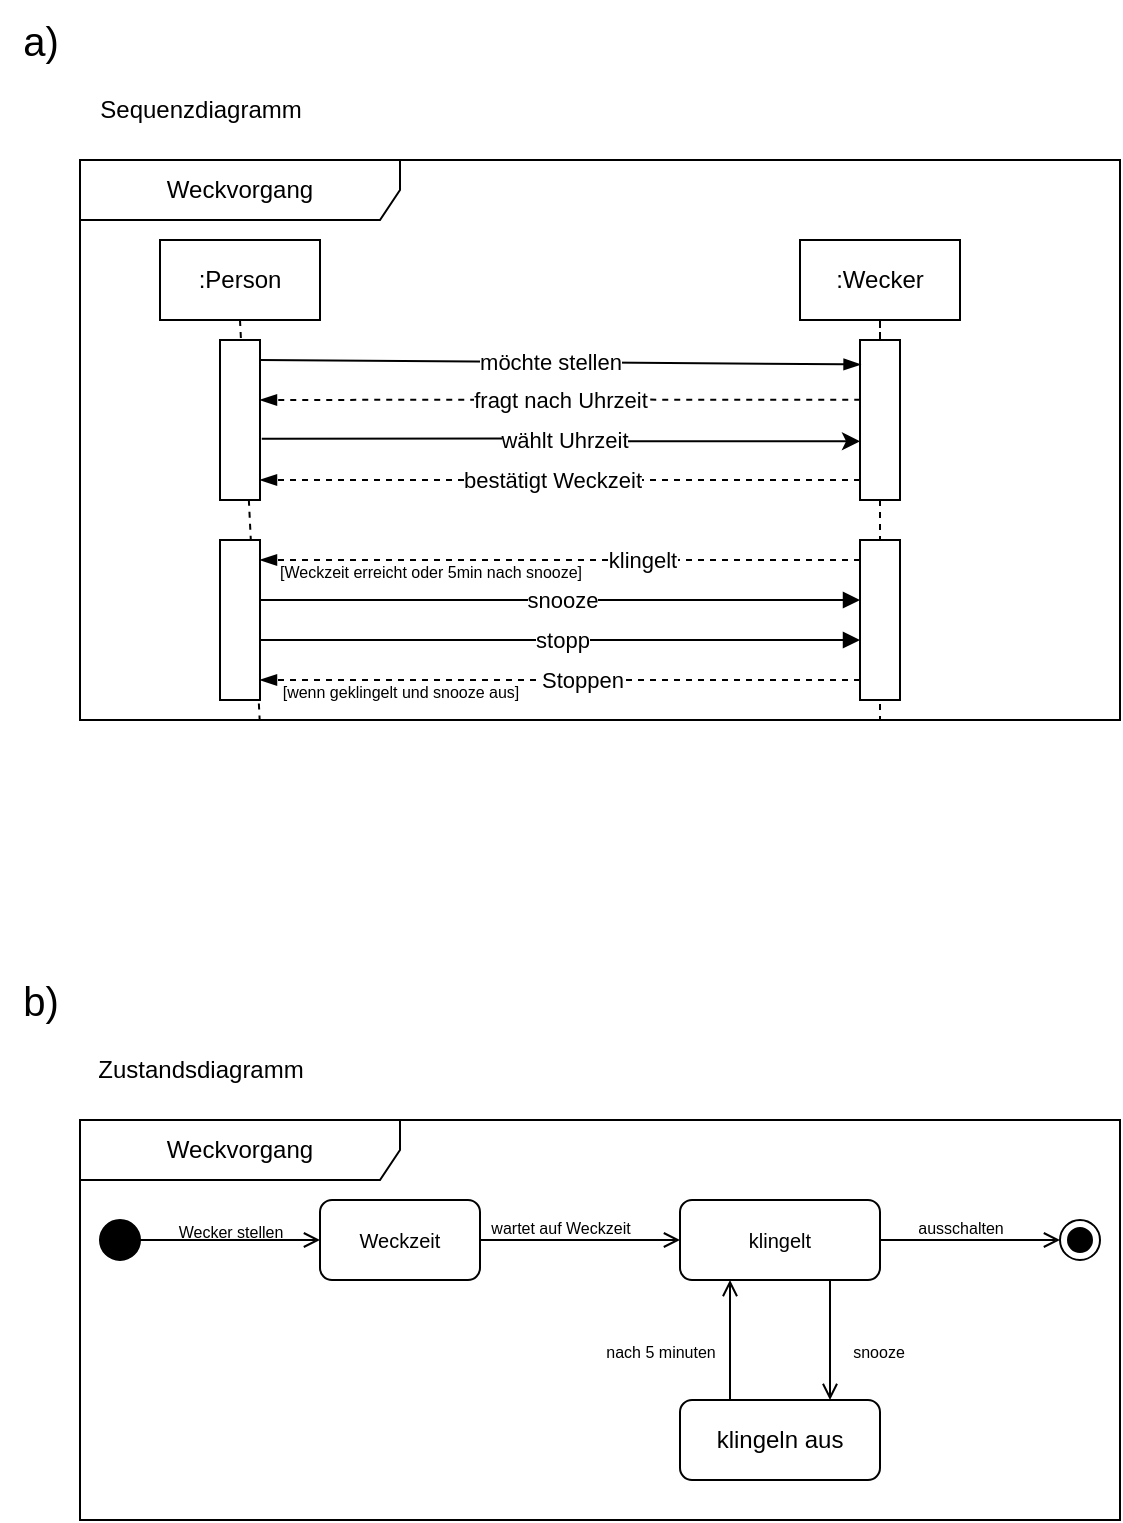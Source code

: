 <mxfile version="23.1.5" type="github">
  <diagram name="Seite-1" id="GvTUHWjstvscWMhDe_kN">
    <mxGraphModel dx="1841" dy="997" grid="1" gridSize="10" guides="1" tooltips="1" connect="1" arrows="1" fold="1" page="1" pageScale="1" pageWidth="827" pageHeight="1169" math="0" shadow="0">
      <root>
        <mxCell id="0" />
        <mxCell id="1" parent="0" />
        <mxCell id="gO6VHGq1Go1XwF48rv6a-1" value="Weckvorgang" style="shape=umlFrame;whiteSpace=wrap;html=1;pointerEvents=0;recursiveResize=0;container=1;collapsible=0;width=160;" vertex="1" parent="1">
          <mxGeometry x="40" y="120" width="520" height="280" as="geometry" />
        </mxCell>
        <mxCell id="gO6VHGq1Go1XwF48rv6a-5" value=":Person" style="rounded=0;whiteSpace=wrap;html=1;" vertex="1" parent="gO6VHGq1Go1XwF48rv6a-1">
          <mxGeometry x="40" y="40" width="80" height="40" as="geometry" />
        </mxCell>
        <mxCell id="gO6VHGq1Go1XwF48rv6a-39" value="" style="edgeStyle=orthogonalEdgeStyle;rounded=0;orthogonalLoop=1;jettySize=auto;html=1;endArrow=none;endFill=0;entryX=0.5;entryY=0;entryDx=0;entryDy=0;dashed=1;" edge="1" parent="gO6VHGq1Go1XwF48rv6a-1" source="gO6VHGq1Go1XwF48rv6a-6" target="gO6VHGq1Go1XwF48rv6a-13">
          <mxGeometry relative="1" as="geometry" />
        </mxCell>
        <mxCell id="gO6VHGq1Go1XwF48rv6a-6" value=":Wecker" style="whiteSpace=wrap;html=1;" vertex="1" parent="gO6VHGq1Go1XwF48rv6a-1">
          <mxGeometry x="360" y="40" width="80" height="40" as="geometry" />
        </mxCell>
        <mxCell id="gO6VHGq1Go1XwF48rv6a-8" value="" style="endArrow=none;dashed=1;html=1;rounded=0;exitX=0.5;exitY=1;exitDx=0;exitDy=0;entryX=-0.001;entryY=1.017;entryDx=0;entryDy=0;entryPerimeter=0;" edge="1" parent="gO6VHGq1Go1XwF48rv6a-1" source="gO6VHGq1Go1XwF48rv6a-5" target="gO6VHGq1Go1XwF48rv6a-38">
          <mxGeometry width="50" height="50" relative="1" as="geometry">
            <mxPoint x="230" y="110" as="sourcePoint" />
            <mxPoint x="280" y="60" as="targetPoint" />
          </mxGeometry>
        </mxCell>
        <mxCell id="gO6VHGq1Go1XwF48rv6a-9" value="" style="endArrow=none;dashed=1;html=1;rounded=0;" edge="1" parent="gO6VHGq1Go1XwF48rv6a-1" source="gO6VHGq1Go1XwF48rv6a-13">
          <mxGeometry width="50" height="50" relative="1" as="geometry">
            <mxPoint x="400" y="80" as="sourcePoint" />
            <mxPoint x="400" y="280" as="targetPoint" />
          </mxGeometry>
        </mxCell>
        <mxCell id="gO6VHGq1Go1XwF48rv6a-18" style="edgeStyle=orthogonalEdgeStyle;rounded=0;orthogonalLoop=1;jettySize=auto;html=1;exitX=0.971;exitY=0.635;exitDx=0;exitDy=0;entryX=-0.073;entryY=0.651;entryDx=0;entryDy=0;exitPerimeter=0;entryPerimeter=0;" edge="1" parent="gO6VHGq1Go1XwF48rv6a-1">
          <mxGeometry relative="1" as="geometry">
            <mxPoint x="90.88" y="139.34" as="sourcePoint" />
            <mxPoint x="390.0" y="140.62" as="targetPoint" />
            <Array as="points">
              <mxPoint x="241" y="139" />
              <mxPoint x="391" y="140" />
            </Array>
          </mxGeometry>
        </mxCell>
        <mxCell id="gO6VHGq1Go1XwF48rv6a-19" value="wählt Uhrzeit" style="edgeLabel;html=1;align=center;verticalAlign=middle;resizable=0;points=[];" vertex="1" connectable="0" parent="gO6VHGq1Go1XwF48rv6a-18">
          <mxGeometry x="0.003" y="1" relative="1" as="geometry">
            <mxPoint as="offset" />
          </mxGeometry>
        </mxCell>
        <mxCell id="gO6VHGq1Go1XwF48rv6a-12" value="" style="whiteSpace=wrap;html=1;" vertex="1" parent="gO6VHGq1Go1XwF48rv6a-1">
          <mxGeometry x="70" y="90" width="20" height="80" as="geometry" />
        </mxCell>
        <mxCell id="gO6VHGq1Go1XwF48rv6a-15" style="edgeStyle=orthogonalEdgeStyle;rounded=0;orthogonalLoop=1;jettySize=auto;html=1;exitX=0.006;exitY=0.373;exitDx=0;exitDy=0;dashed=1;endArrow=blockThin;endFill=1;exitPerimeter=0;" edge="1" parent="gO6VHGq1Go1XwF48rv6a-1" source="gO6VHGq1Go1XwF48rv6a-13">
          <mxGeometry relative="1" as="geometry">
            <mxPoint x="90" y="120" as="targetPoint" />
            <Array as="points">
              <mxPoint x="240" y="120" />
            </Array>
          </mxGeometry>
        </mxCell>
        <mxCell id="gO6VHGq1Go1XwF48rv6a-16" value="fragt nach Uhrzeit" style="edgeLabel;html=1;align=center;verticalAlign=middle;resizable=0;points=[];" vertex="1" connectable="0" parent="gO6VHGq1Go1XwF48rv6a-15">
          <mxGeometry x="0.028" y="-2" relative="1" as="geometry">
            <mxPoint x="4" y="2" as="offset" />
          </mxGeometry>
        </mxCell>
        <mxCell id="gO6VHGq1Go1XwF48rv6a-13" value="" style="whiteSpace=wrap;html=1;" vertex="1" parent="gO6VHGq1Go1XwF48rv6a-1">
          <mxGeometry x="390" y="90" width="20" height="80" as="geometry" />
        </mxCell>
        <mxCell id="gO6VHGq1Go1XwF48rv6a-10" value="" style="endArrow=blockThin;html=1;rounded=0;endFill=1;entryX=0.014;entryY=0.153;entryDx=0;entryDy=0;entryPerimeter=0;" edge="1" parent="gO6VHGq1Go1XwF48rv6a-1" target="gO6VHGq1Go1XwF48rv6a-13">
          <mxGeometry width="50" height="50" relative="1" as="geometry">
            <mxPoint x="90" y="100" as="sourcePoint" />
            <mxPoint x="390" y="100" as="targetPoint" />
          </mxGeometry>
        </mxCell>
        <mxCell id="gO6VHGq1Go1XwF48rv6a-17" value="möchte stellen" style="edgeLabel;html=1;align=center;verticalAlign=middle;resizable=0;points=[];" vertex="1" connectable="0" parent="gO6VHGq1Go1XwF48rv6a-10">
          <mxGeometry x="-0.038" relative="1" as="geometry">
            <mxPoint as="offset" />
          </mxGeometry>
        </mxCell>
        <mxCell id="gO6VHGq1Go1XwF48rv6a-20" style="edgeStyle=orthogonalEdgeStyle;rounded=0;orthogonalLoop=1;jettySize=auto;html=1;exitX=0.006;exitY=0.373;exitDx=0;exitDy=0;dashed=1;endArrow=blockThin;endFill=1;exitPerimeter=0;" edge="1" parent="gO6VHGq1Go1XwF48rv6a-1">
          <mxGeometry relative="1" as="geometry">
            <mxPoint x="390" y="160" as="sourcePoint" />
            <mxPoint x="90" y="160" as="targetPoint" />
            <Array as="points">
              <mxPoint x="240" y="160" />
            </Array>
          </mxGeometry>
        </mxCell>
        <mxCell id="gO6VHGq1Go1XwF48rv6a-21" value="bestätigt Weckzeit" style="edgeLabel;html=1;align=center;verticalAlign=middle;resizable=0;points=[];" vertex="1" connectable="0" parent="gO6VHGq1Go1XwF48rv6a-20">
          <mxGeometry x="0.028" y="-2" relative="1" as="geometry">
            <mxPoint y="2" as="offset" />
          </mxGeometry>
        </mxCell>
        <mxCell id="gO6VHGq1Go1XwF48rv6a-26" style="edgeStyle=orthogonalEdgeStyle;rounded=0;orthogonalLoop=1;jettySize=auto;html=1;entryX=0;entryY=0.5;entryDx=0;entryDy=0;endArrow=block;endFill=1;" edge="1" parent="gO6VHGq1Go1XwF48rv6a-1">
          <mxGeometry relative="1" as="geometry">
            <mxPoint x="90" y="220" as="sourcePoint" />
            <mxPoint x="390" y="220" as="targetPoint" />
          </mxGeometry>
        </mxCell>
        <mxCell id="gO6VHGq1Go1XwF48rv6a-27" value="snooze" style="edgeLabel;html=1;align=center;verticalAlign=middle;resizable=0;points=[];" vertex="1" connectable="0" parent="gO6VHGq1Go1XwF48rv6a-26">
          <mxGeometry x="0.002" relative="1" as="geometry">
            <mxPoint as="offset" />
          </mxGeometry>
        </mxCell>
        <mxCell id="gO6VHGq1Go1XwF48rv6a-22" value="" style="whiteSpace=wrap;html=1;" vertex="1" parent="gO6VHGq1Go1XwF48rv6a-1">
          <mxGeometry x="70" y="190" width="20" height="80" as="geometry" />
        </mxCell>
        <mxCell id="gO6VHGq1Go1XwF48rv6a-24" style="edgeStyle=orthogonalEdgeStyle;rounded=0;orthogonalLoop=1;jettySize=auto;html=1;exitX=0;exitY=0.25;exitDx=0;exitDy=0;entryX=1;entryY=0.25;entryDx=0;entryDy=0;dashed=1;endArrow=blockThin;endFill=1;" edge="1" parent="gO6VHGq1Go1XwF48rv6a-1">
          <mxGeometry relative="1" as="geometry">
            <mxPoint x="390" y="200" as="sourcePoint" />
            <mxPoint x="90" y="200" as="targetPoint" />
          </mxGeometry>
        </mxCell>
        <mxCell id="gO6VHGq1Go1XwF48rv6a-25" value="klingelt" style="edgeLabel;html=1;align=center;verticalAlign=middle;resizable=0;points=[];" vertex="1" connectable="0" parent="gO6VHGq1Go1XwF48rv6a-24">
          <mxGeometry x="0.005" y="1" relative="1" as="geometry">
            <mxPoint x="41" y="-1" as="offset" />
          </mxGeometry>
        </mxCell>
        <mxCell id="gO6VHGq1Go1XwF48rv6a-23" value="" style="whiteSpace=wrap;html=1;" vertex="1" parent="gO6VHGq1Go1XwF48rv6a-1">
          <mxGeometry x="390" y="190" width="20" height="80" as="geometry" />
        </mxCell>
        <mxCell id="gO6VHGq1Go1XwF48rv6a-31" value="&lt;font style=&quot;font-size: 8px;&quot;&gt;[Weckzeit erreicht oder 5min nach snooze]&lt;/font&gt;" style="text;html=1;align=center;verticalAlign=middle;resizable=0;points=[];autosize=1;strokeColor=none;fillColor=none;" vertex="1" parent="gO6VHGq1Go1XwF48rv6a-1">
          <mxGeometry x="90" y="190" width="170" height="30" as="geometry" />
        </mxCell>
        <mxCell id="gO6VHGq1Go1XwF48rv6a-32" style="edgeStyle=orthogonalEdgeStyle;rounded=0;orthogonalLoop=1;jettySize=auto;html=1;exitX=0;exitY=0.25;exitDx=0;exitDy=0;entryX=1;entryY=0.25;entryDx=0;entryDy=0;dashed=1;endArrow=blockThin;endFill=1;" edge="1" parent="gO6VHGq1Go1XwF48rv6a-1">
          <mxGeometry relative="1" as="geometry">
            <mxPoint x="390" y="260" as="sourcePoint" />
            <mxPoint x="90" y="260" as="targetPoint" />
          </mxGeometry>
        </mxCell>
        <mxCell id="gO6VHGq1Go1XwF48rv6a-33" value="Stoppen" style="edgeLabel;html=1;align=center;verticalAlign=middle;resizable=0;points=[];" vertex="1" connectable="0" parent="gO6VHGq1Go1XwF48rv6a-32">
          <mxGeometry x="0.005" y="1" relative="1" as="geometry">
            <mxPoint x="11" y="-1" as="offset" />
          </mxGeometry>
        </mxCell>
        <mxCell id="gO6VHGq1Go1XwF48rv6a-35" style="edgeStyle=orthogonalEdgeStyle;rounded=0;orthogonalLoop=1;jettySize=auto;html=1;entryX=0;entryY=0.5;entryDx=0;entryDy=0;endArrow=block;endFill=1;" edge="1" parent="gO6VHGq1Go1XwF48rv6a-1">
          <mxGeometry relative="1" as="geometry">
            <mxPoint x="90" y="240" as="sourcePoint" />
            <mxPoint x="390" y="240" as="targetPoint" />
          </mxGeometry>
        </mxCell>
        <mxCell id="gO6VHGq1Go1XwF48rv6a-36" value="stopp" style="edgeLabel;html=1;align=center;verticalAlign=middle;resizable=0;points=[];" vertex="1" connectable="0" parent="gO6VHGq1Go1XwF48rv6a-35">
          <mxGeometry x="0.002" relative="1" as="geometry">
            <mxPoint as="offset" />
          </mxGeometry>
        </mxCell>
        <mxCell id="gO6VHGq1Go1XwF48rv6a-38" value="&lt;font style=&quot;font-size: 8px;&quot;&gt;[wenn geklingelt und snooze aus]&lt;/font&gt;" style="text;html=1;align=center;verticalAlign=middle;resizable=0;points=[];autosize=1;strokeColor=none;fillColor=none;" vertex="1" parent="gO6VHGq1Go1XwF48rv6a-1">
          <mxGeometry x="90" y="250" width="140" height="30" as="geometry" />
        </mxCell>
        <mxCell id="gO6VHGq1Go1XwF48rv6a-2" value="&lt;font style=&quot;font-size: 20px;&quot;&gt;a)&lt;/font&gt;" style="text;html=1;align=center;verticalAlign=middle;resizable=0;points=[];autosize=1;strokeColor=none;fillColor=none;" vertex="1" parent="1">
          <mxGeometry y="40" width="40" height="40" as="geometry" />
        </mxCell>
        <mxCell id="gO6VHGq1Go1XwF48rv6a-3" value="Sequenzdiagramm" style="text;html=1;align=center;verticalAlign=middle;resizable=0;points=[];autosize=1;strokeColor=none;fillColor=none;" vertex="1" parent="1">
          <mxGeometry x="40" y="80" width="120" height="30" as="geometry" />
        </mxCell>
        <mxCell id="gO6VHGq1Go1XwF48rv6a-40" value="&lt;font style=&quot;font-size: 20px;&quot;&gt;b)&lt;/font&gt;" style="text;html=1;align=center;verticalAlign=middle;resizable=0;points=[];autosize=1;strokeColor=none;fillColor=none;" vertex="1" parent="1">
          <mxGeometry y="520" width="40" height="40" as="geometry" />
        </mxCell>
        <mxCell id="gO6VHGq1Go1XwF48rv6a-41" value="Weckvorgang" style="shape=umlFrame;whiteSpace=wrap;html=1;pointerEvents=0;recursiveResize=0;container=1;collapsible=0;width=160;" vertex="1" parent="1">
          <mxGeometry x="40" y="600" width="520" height="200" as="geometry" />
        </mxCell>
        <mxCell id="gO6VHGq1Go1XwF48rv6a-45" style="edgeStyle=orthogonalEdgeStyle;rounded=0;orthogonalLoop=1;jettySize=auto;html=1;entryX=0;entryY=0.5;entryDx=0;entryDy=0;endArrow=open;endFill=0;" edge="1" parent="gO6VHGq1Go1XwF48rv6a-41" source="gO6VHGq1Go1XwF48rv6a-43" target="gO6VHGq1Go1XwF48rv6a-44">
          <mxGeometry relative="1" as="geometry" />
        </mxCell>
        <mxCell id="gO6VHGq1Go1XwF48rv6a-43" value="" style="ellipse;fillColor=strokeColor;html=1;" vertex="1" parent="gO6VHGq1Go1XwF48rv6a-41">
          <mxGeometry x="10" y="50" width="20" height="20" as="geometry" />
        </mxCell>
        <mxCell id="gO6VHGq1Go1XwF48rv6a-48" style="edgeStyle=orthogonalEdgeStyle;rounded=0;orthogonalLoop=1;jettySize=auto;html=1;entryX=0;entryY=0.5;entryDx=0;entryDy=0;endArrow=open;endFill=0;" edge="1" parent="gO6VHGq1Go1XwF48rv6a-41" source="gO6VHGq1Go1XwF48rv6a-44" target="gO6VHGq1Go1XwF48rv6a-47">
          <mxGeometry relative="1" as="geometry" />
        </mxCell>
        <mxCell id="gO6VHGq1Go1XwF48rv6a-44" value="&lt;font style=&quot;font-size: 10px;&quot;&gt;Weckzeit&lt;/font&gt;" style="rounded=1;whiteSpace=wrap;html=1;" vertex="1" parent="gO6VHGq1Go1XwF48rv6a-41">
          <mxGeometry x="120" y="40" width="80" height="40" as="geometry" />
        </mxCell>
        <mxCell id="gO6VHGq1Go1XwF48rv6a-46" value="&lt;font style=&quot;font-size: 8px;&quot;&gt;Wecker stellen&lt;/font&gt;" style="text;html=1;align=center;verticalAlign=middle;resizable=0;points=[];autosize=1;strokeColor=none;fillColor=none;" vertex="1" parent="gO6VHGq1Go1XwF48rv6a-41">
          <mxGeometry x="35" y="40" width="80" height="30" as="geometry" />
        </mxCell>
        <mxCell id="gO6VHGq1Go1XwF48rv6a-52" style="edgeStyle=orthogonalEdgeStyle;rounded=0;orthogonalLoop=1;jettySize=auto;html=1;entryX=0;entryY=0.5;entryDx=0;entryDy=0;endArrow=open;endFill=0;" edge="1" parent="gO6VHGq1Go1XwF48rv6a-41" source="gO6VHGq1Go1XwF48rv6a-47" target="gO6VHGq1Go1XwF48rv6a-51">
          <mxGeometry relative="1" as="geometry" />
        </mxCell>
        <mxCell id="gO6VHGq1Go1XwF48rv6a-55" style="edgeStyle=orthogonalEdgeStyle;rounded=0;orthogonalLoop=1;jettySize=auto;html=1;exitX=0.75;exitY=1;exitDx=0;exitDy=0;entryX=0.75;entryY=0;entryDx=0;entryDy=0;endArrow=open;endFill=0;" edge="1" parent="gO6VHGq1Go1XwF48rv6a-41" source="gO6VHGq1Go1XwF48rv6a-47" target="gO6VHGq1Go1XwF48rv6a-54">
          <mxGeometry relative="1" as="geometry" />
        </mxCell>
        <mxCell id="gO6VHGq1Go1XwF48rv6a-47" value="&lt;font style=&quot;font-size: 10px;&quot;&gt;klingelt&lt;/font&gt;" style="rounded=1;whiteSpace=wrap;html=1;" vertex="1" parent="gO6VHGq1Go1XwF48rv6a-41">
          <mxGeometry x="300" y="40" width="100" height="40" as="geometry" />
        </mxCell>
        <mxCell id="gO6VHGq1Go1XwF48rv6a-51" value="" style="ellipse;html=1;shape=endState;fillColor=strokeColor;" vertex="1" parent="gO6VHGq1Go1XwF48rv6a-41">
          <mxGeometry x="490" y="50" width="20" height="20" as="geometry" />
        </mxCell>
        <mxCell id="gO6VHGq1Go1XwF48rv6a-57" style="edgeStyle=orthogonalEdgeStyle;rounded=0;orthogonalLoop=1;jettySize=auto;html=1;exitX=0.25;exitY=0;exitDx=0;exitDy=0;entryX=0.25;entryY=1;entryDx=0;entryDy=0;endArrow=open;endFill=0;" edge="1" parent="gO6VHGq1Go1XwF48rv6a-41" source="gO6VHGq1Go1XwF48rv6a-54" target="gO6VHGq1Go1XwF48rv6a-47">
          <mxGeometry relative="1" as="geometry" />
        </mxCell>
        <mxCell id="gO6VHGq1Go1XwF48rv6a-54" value="klingeln aus" style="rounded=1;whiteSpace=wrap;html=1;" vertex="1" parent="gO6VHGq1Go1XwF48rv6a-41">
          <mxGeometry x="300" y="140" width="100" height="40" as="geometry" />
        </mxCell>
        <mxCell id="gO6VHGq1Go1XwF48rv6a-56" value="&lt;font style=&quot;font-size: 8px;&quot;&gt;snooze&lt;/font&gt;" style="text;html=1;align=center;verticalAlign=middle;resizable=0;points=[];autosize=1;strokeColor=none;fillColor=none;" vertex="1" parent="gO6VHGq1Go1XwF48rv6a-41">
          <mxGeometry x="374" y="100" width="50" height="30" as="geometry" />
        </mxCell>
        <mxCell id="gO6VHGq1Go1XwF48rv6a-58" value="&lt;font style=&quot;font-size: 8px;&quot;&gt;nach 5 minuten&lt;/font&gt;" style="text;html=1;align=center;verticalAlign=middle;resizable=0;points=[];autosize=1;strokeColor=none;fillColor=none;" vertex="1" parent="gO6VHGq1Go1XwF48rv6a-41">
          <mxGeometry x="250" y="100" width="80" height="30" as="geometry" />
        </mxCell>
        <mxCell id="gO6VHGq1Go1XwF48rv6a-42" value="Zustandsdiagramm" style="text;html=1;align=center;verticalAlign=middle;resizable=0;points=[];autosize=1;strokeColor=none;fillColor=none;" vertex="1" parent="1">
          <mxGeometry x="35" y="560" width="130" height="30" as="geometry" />
        </mxCell>
        <mxCell id="gO6VHGq1Go1XwF48rv6a-50" value="&lt;font style=&quot;font-size: 8px;&quot;&gt;wartet auf Weckzeit&lt;/font&gt;" style="text;html=1;align=center;verticalAlign=middle;resizable=0;points=[];autosize=1;strokeColor=none;fillColor=none;" vertex="1" parent="1">
          <mxGeometry x="235" y="638" width="90" height="30" as="geometry" />
        </mxCell>
        <mxCell id="gO6VHGq1Go1XwF48rv6a-53" value="&lt;font style=&quot;font-size: 8px;&quot;&gt;ausschalten&lt;/font&gt;" style="text;html=1;align=center;verticalAlign=middle;resizable=0;points=[];autosize=1;strokeColor=none;fillColor=none;" vertex="1" parent="1">
          <mxGeometry x="445" y="638" width="70" height="30" as="geometry" />
        </mxCell>
      </root>
    </mxGraphModel>
  </diagram>
</mxfile>

